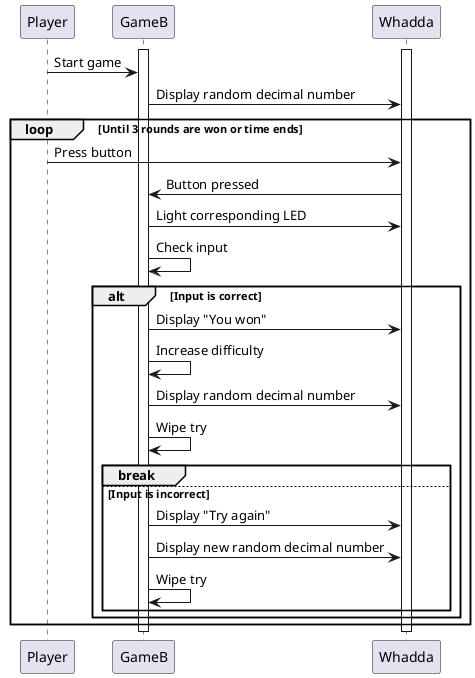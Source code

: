 @startuml
participant Player
participant GameB
participant Whadda
activate Whadda
activate GameB

Player -> GameB: Start game
GameB -> Whadda: Display random decimal number


loop Until 3 rounds are won or time ends
    Player -> Whadda: Press button
    Whadda -> GameB: Button pressed
    GameB -> Whadda: Light corresponding LED
    GameB -> GameB: Check input
    alt Input is correct
        GameB -> Whadda: Display "You won"
        GameB -> GameB: Increase difficulty
        GameB -> Whadda: Display random decimal number
        GameB -> GameB: Wipe try
        break
    else Input is incorrect
        GameB -> Whadda: Display "Try again"
        GameB -> Whadda: Display new random decimal number
        GameB -> GameB: Wipe try
    end
end
end

deactivate Whadda
deactivate GameB
@enduml
